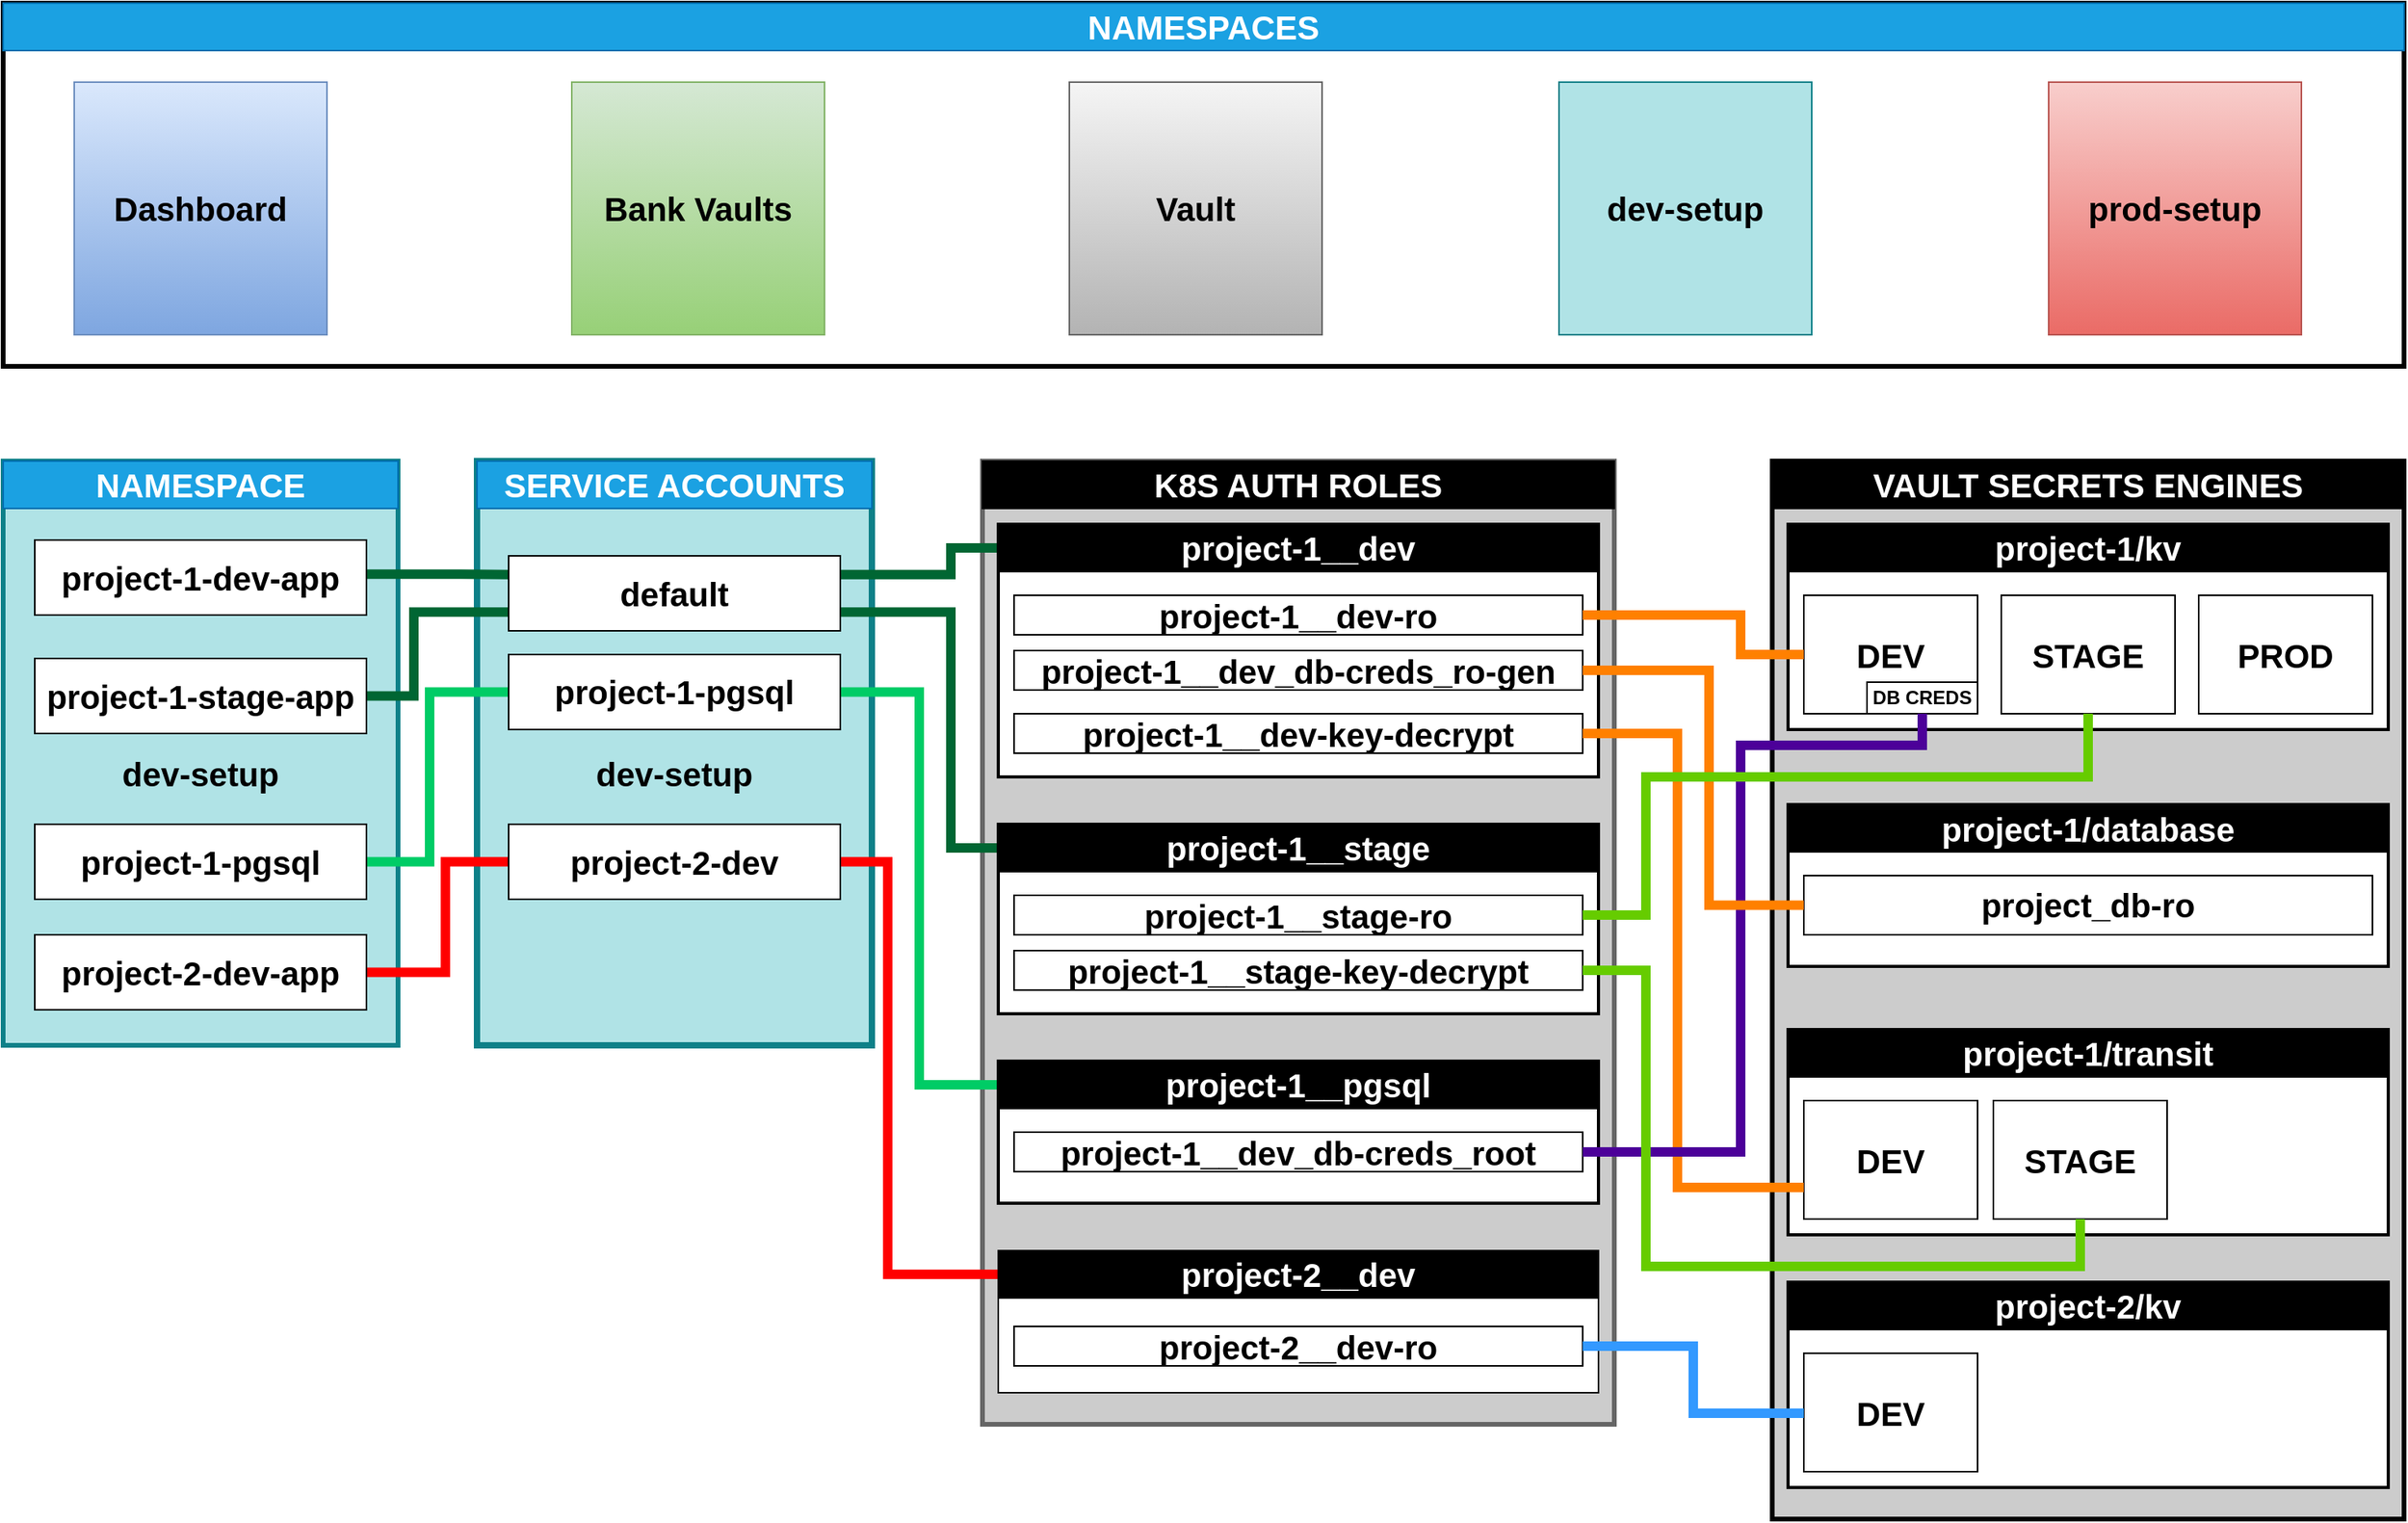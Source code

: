 <mxfile version="14.6.13" type="device"><diagram id="BAF_-7gqzAUOzykMEZvE" name="Page-1"><mxGraphModel dx="2523" dy="2060" grid="1" gridSize="10" guides="1" tooltips="1" connect="1" arrows="1" fold="1" page="1" pageScale="1" pageWidth="850" pageHeight="1100" math="0" shadow="0"><root><mxCell id="0"/><mxCell id="1" parent="0"/><mxCell id="eI4nsN-iS0UbOhHZ_C9s-115" value="&lt;b&gt;&lt;br&gt;dev-setup&lt;/b&gt;" style="rounded=0;whiteSpace=wrap;html=1;fontSize=21;strokeWidth=4;fillColor=#b0e3e6;strokeColor=#0e8088;" parent="1" vertex="1"><mxGeometry x="120" y="280" width="250" height="370" as="geometry"/></mxCell><mxCell id="eI4nsN-iS0UbOhHZ_C9s-113" value="&lt;b&gt;&lt;br&gt;dev-setup&lt;/b&gt;" style="rounded=0;whiteSpace=wrap;html=1;fontSize=21;strokeWidth=3;fillColor=#b0e3e6;strokeColor=#0e8088;" parent="1" vertex="1"><mxGeometry x="-180" y="280" width="250" height="370" as="geometry"/></mxCell><mxCell id="eI4nsN-iS0UbOhHZ_C9s-38" value="" style="rounded=0;whiteSpace=wrap;html=1;strokeWidth=3;" parent="1" vertex="1"><mxGeometry x="-180" y="-10" width="1520" height="230" as="geometry"/></mxCell><mxCell id="eI4nsN-iS0UbOhHZ_C9s-2" value="Bank Vaults" style="whiteSpace=wrap;html=1;aspect=fixed;fontStyle=1;fontSize=21;gradientColor=#97d077;fillColor=#d5e8d4;strokeColor=#82b366;" parent="1" vertex="1"><mxGeometry x="180" y="40" width="160" height="160" as="geometry"/></mxCell><mxCell id="eI4nsN-iS0UbOhHZ_C9s-3" value="Vault" style="whiteSpace=wrap;html=1;aspect=fixed;fontStyle=1;fontSize=21;gradientColor=#b3b3b3;fillColor=#f5f5f5;strokeColor=#666666;" parent="1" vertex="1"><mxGeometry x="495" y="40" width="160" height="160" as="geometry"/></mxCell><mxCell id="eI4nsN-iS0UbOhHZ_C9s-4" value="dev-setup" style="whiteSpace=wrap;html=1;aspect=fixed;fontStyle=1;fontSize=21;fillColor=#b0e3e6;strokeColor=#0e8088;" parent="1" vertex="1"><mxGeometry x="805" y="40" width="160" height="160" as="geometry"/></mxCell><mxCell id="eI4nsN-iS0UbOhHZ_C9s-5" value="prod-setup" style="whiteSpace=wrap;html=1;aspect=fixed;fontStyle=1;fontSize=21;gradientColor=#ea6b66;fillColor=#f8cecc;strokeColor=#b85450;" parent="1" vertex="1"><mxGeometry x="1115" y="40" width="160" height="160" as="geometry"/></mxCell><mxCell id="eI4nsN-iS0UbOhHZ_C9s-20" value="Dashboard" style="whiteSpace=wrap;html=1;aspect=fixed;fontStyle=1;fontSize=21;gradientColor=#7ea6e0;fillColor=#dae8fc;strokeColor=#6c8ebf;" parent="1" vertex="1"><mxGeometry x="-135" y="40" width="160" height="160" as="geometry"/></mxCell><mxCell id="eI4nsN-iS0UbOhHZ_C9s-24" value="SERVICE ACCOUNTS" style="rounded=0;whiteSpace=wrap;html=1;fontStyle=1;fontSize=21;fillColor=#1ba1e2;fontColor=#ffffff;strokeColor=#006EAF;" parent="1" vertex="1"><mxGeometry x="120" y="280" width="250" height="30" as="geometry"/></mxCell><mxCell id="eI4nsN-iS0UbOhHZ_C9s-39" value="NAMESPACES" style="rounded=0;whiteSpace=wrap;html=1;fontStyle=1;fontSize=21;fontColor=#ffffff;fillColor=#1ba1e2;strokeColor=#006EAF;" parent="1" vertex="1"><mxGeometry x="-180" y="-10" width="1520" height="30" as="geometry"/></mxCell><mxCell id="eI4nsN-iS0UbOhHZ_C9s-40" value="" style="rounded=0;whiteSpace=wrap;html=1;strokeWidth=3;fillColor=#CCCCCC;" parent="1" vertex="1"><mxGeometry x="940" y="280" width="400" height="670" as="geometry"/></mxCell><mxCell id="eI4nsN-iS0UbOhHZ_C9s-41" value="VAULT SECRETS ENGINES" style="rounded=0;whiteSpace=wrap;html=1;fillColor=#000000;fontColor=#FFFFFF;fontStyle=1;fontSize=21;" parent="1" vertex="1"><mxGeometry x="940" y="280" width="400" height="30" as="geometry"/></mxCell><mxCell id="eI4nsN-iS0UbOhHZ_C9s-42" value="" style="rounded=0;whiteSpace=wrap;html=1;strokeWidth=2;" parent="1" vertex="1"><mxGeometry x="950" y="320" width="380" height="130" as="geometry"/></mxCell><mxCell id="eI4nsN-iS0UbOhHZ_C9s-43" value="project-1/kv" style="rounded=0;whiteSpace=wrap;html=1;fontStyle=1;fontSize=21;fontColor=#FFFFFF;fillColor=#000000;" parent="1" vertex="1"><mxGeometry x="950" y="320" width="380" height="30" as="geometry"/></mxCell><mxCell id="eI4nsN-iS0UbOhHZ_C9s-44" value="DEV" style="rounded=0;whiteSpace=wrap;html=1;fontStyle=1;fontSize=21;" parent="1" vertex="1"><mxGeometry x="960" y="365" width="110" height="75" as="geometry"/></mxCell><mxCell id="eI4nsN-iS0UbOhHZ_C9s-45" value="STAGE" style="rounded=0;whiteSpace=wrap;html=1;fontStyle=1;fontSize=21;" parent="1" vertex="1"><mxGeometry x="1085" y="365" width="110" height="75" as="geometry"/></mxCell><mxCell id="eI4nsN-iS0UbOhHZ_C9s-46" value="PROD" style="rounded=0;whiteSpace=wrap;html=1;fontStyle=1;fontSize=21;" parent="1" vertex="1"><mxGeometry x="1210" y="365" width="110" height="75" as="geometry"/></mxCell><mxCell id="eI4nsN-iS0UbOhHZ_C9s-47" value="" style="rounded=0;whiteSpace=wrap;html=1;strokeWidth=2;" parent="1" vertex="1"><mxGeometry x="950" y="800" width="380" height="130" as="geometry"/></mxCell><mxCell id="eI4nsN-iS0UbOhHZ_C9s-48" value="project-2/kv" style="rounded=0;whiteSpace=wrap;html=1;fillColor=#000000;fontStyle=1;fontSize=21;fontColor=#FFFFFF;" parent="1" vertex="1"><mxGeometry x="950" y="800" width="380" height="30" as="geometry"/></mxCell><mxCell id="eI4nsN-iS0UbOhHZ_C9s-49" value="DEV" style="rounded=0;whiteSpace=wrap;html=1;fontStyle=1;fontSize=21;" parent="1" vertex="1"><mxGeometry x="960" y="845" width="110" height="75" as="geometry"/></mxCell><mxCell id="eI4nsN-iS0UbOhHZ_C9s-59" value="" style="rounded=0;whiteSpace=wrap;html=1;strokeWidth=2;" parent="1" vertex="1"><mxGeometry x="950" y="640" width="380" height="130" as="geometry"/></mxCell><mxCell id="eI4nsN-iS0UbOhHZ_C9s-60" value="project-1/transit" style="rounded=0;whiteSpace=wrap;html=1;fontStyle=1;fillColor=#000000;fontColor=#FFFFFF;fontSize=21;" parent="1" vertex="1"><mxGeometry x="950" y="640" width="380" height="30" as="geometry"/></mxCell><mxCell id="eI4nsN-iS0UbOhHZ_C9s-61" value="DEV" style="rounded=0;whiteSpace=wrap;html=1;fontStyle=1;fontSize=21;" parent="1" vertex="1"><mxGeometry x="960" y="685" width="110" height="75" as="geometry"/></mxCell><mxCell id="eI4nsN-iS0UbOhHZ_C9s-62" value="STAGE" style="rounded=0;whiteSpace=wrap;html=1;fontStyle=1;fontSize=21;" parent="1" vertex="1"><mxGeometry x="1080" y="685" width="110" height="75" as="geometry"/></mxCell><mxCell id="eI4nsN-iS0UbOhHZ_C9s-68" value="DB CREDS" style="rounded=0;whiteSpace=wrap;html=1;fontStyle=1" parent="1" vertex="1"><mxGeometry x="1000" y="420" width="70" height="20" as="geometry"/></mxCell><mxCell id="eI4nsN-iS0UbOhHZ_C9s-74" value="NAMESPACE" style="rounded=0;whiteSpace=wrap;html=1;fontSize=21;fontColor=#ffffff;fillColor=#1ba1e2;strokeColor=#006EAF;fontStyle=1" parent="1" vertex="1"><mxGeometry x="-180" y="280" width="250" height="30" as="geometry"/></mxCell><mxCell id="eI4nsN-iS0UbOhHZ_C9s-75" value="" style="rounded=0;whiteSpace=wrap;html=1;strokeWidth=3;strokeColor=#666666;fontColor=#333333;fillColor=#CCCCCC;" parent="1" vertex="1"><mxGeometry x="440" y="280" width="400" height="610" as="geometry"/></mxCell><mxCell id="eI4nsN-iS0UbOhHZ_C9s-76" value="K8S AUTH ROLES" style="rounded=0;whiteSpace=wrap;html=1;fillColor=#000000;fontColor=#FFFFFF;fontStyle=1;fontSize=21;" parent="1" vertex="1"><mxGeometry x="440" y="280" width="400" height="30" as="geometry"/></mxCell><mxCell id="eI4nsN-iS0UbOhHZ_C9s-129" style="edgeStyle=orthogonalEdgeStyle;rounded=0;orthogonalLoop=1;jettySize=auto;html=1;exitX=0;exitY=0.5;exitDx=0;exitDy=0;entryX=1;entryY=0.25;entryDx=0;entryDy=0;fontSize=21;fontColor=#FFFFFF;endArrow=none;endFill=0;strokeWidth=6;strokeColor=#006633;" parent="1" source="eI4nsN-iS0UbOhHZ_C9s-78" target="eI4nsN-iS0UbOhHZ_C9s-117" edge="1"><mxGeometry relative="1" as="geometry"><Array as="points"><mxPoint x="420" y="335"/><mxPoint x="420" y="352"/></Array></mxGeometry></mxCell><mxCell id="eI4nsN-iS0UbOhHZ_C9s-77" value="" style="rounded=0;whiteSpace=wrap;html=1;strokeWidth=2;" parent="1" vertex="1"><mxGeometry x="450" y="320" width="380" height="160" as="geometry"/></mxCell><mxCell id="eI4nsN-iS0UbOhHZ_C9s-78" value="project-1__dev" style="rounded=0;whiteSpace=wrap;html=1;fontStyle=1;fontSize=21;fontColor=#FFFFFF;fillColor=#000000;" parent="1" vertex="1"><mxGeometry x="450" y="320" width="380" height="30" as="geometry"/></mxCell><mxCell id="eI4nsN-iS0UbOhHZ_C9s-79" value="&lt;span class=&quot;pl-s&quot;&gt;&lt;span class=&quot;pl-pds&quot;&gt;&lt;/span&gt;project-1__dev-ro&lt;/span&gt;" style="rounded=0;whiteSpace=wrap;html=1;fontStyle=1;fontSize=21;" parent="1" vertex="1"><mxGeometry x="460" y="365" width="360" height="25" as="geometry"/></mxCell><mxCell id="eI4nsN-iS0UbOhHZ_C9s-130" style="edgeStyle=orthogonalEdgeStyle;rounded=0;orthogonalLoop=1;jettySize=auto;html=1;exitX=0;exitY=0.5;exitDx=0;exitDy=0;entryX=1;entryY=0.75;entryDx=0;entryDy=0;fontSize=21;fontColor=#FFFFFF;endArrow=none;endFill=0;strokeWidth=6;strokeColor=#006633;" parent="1" source="eI4nsN-iS0UbOhHZ_C9s-86" target="eI4nsN-iS0UbOhHZ_C9s-117" edge="1"><mxGeometry relative="1" as="geometry"><Array as="points"><mxPoint x="420" y="525"/><mxPoint x="420" y="376"/></Array></mxGeometry></mxCell><mxCell id="eI4nsN-iS0UbOhHZ_C9s-85" value="" style="rounded=0;whiteSpace=wrap;html=1;strokeWidth=2;" parent="1" vertex="1"><mxGeometry x="450" y="510" width="380" height="120" as="geometry"/></mxCell><mxCell id="eI4nsN-iS0UbOhHZ_C9s-86" value="project-1__stage" style="rounded=0;whiteSpace=wrap;html=1;fontStyle=1;fillColor=#000000;fontColor=#FFFFFF;fontSize=21;" parent="1" vertex="1"><mxGeometry x="450" y="510" width="380" height="30" as="geometry"/></mxCell><mxCell id="eI4nsN-iS0UbOhHZ_C9s-131" style="edgeStyle=orthogonalEdgeStyle;rounded=0;orthogonalLoop=1;jettySize=auto;html=1;exitX=0;exitY=0.5;exitDx=0;exitDy=0;entryX=1;entryY=0.5;entryDx=0;entryDy=0;fontSize=21;fontColor=#FFFFFF;endArrow=none;endFill=0;strokeWidth=6;strokeColor=#00CC66;" parent="1" source="eI4nsN-iS0UbOhHZ_C9s-91" target="eI4nsN-iS0UbOhHZ_C9s-116" edge="1"><mxGeometry relative="1" as="geometry"><Array as="points"><mxPoint x="400" y="675"/><mxPoint x="400" y="426"/></Array></mxGeometry></mxCell><mxCell id="eI4nsN-iS0UbOhHZ_C9s-90" value="" style="rounded=0;whiteSpace=wrap;html=1;strokeWidth=2;" parent="1" vertex="1"><mxGeometry x="450" y="660" width="380" height="90" as="geometry"/></mxCell><mxCell id="eI4nsN-iS0UbOhHZ_C9s-91" value="project-1__pgsql" style="rounded=0;whiteSpace=wrap;html=1;fillColor=#000000;fontStyle=1;fontSize=21;fontColor=#FFFFFF;" parent="1" vertex="1"><mxGeometry x="450" y="660" width="380" height="30" as="geometry"/></mxCell><mxCell id="eI4nsN-iS0UbOhHZ_C9s-132" style="edgeStyle=orthogonalEdgeStyle;rounded=0;orthogonalLoop=1;jettySize=auto;html=1;exitX=0;exitY=0.5;exitDx=0;exitDy=0;entryX=1;entryY=0.5;entryDx=0;entryDy=0;fontSize=21;fontColor=#FFFFFF;endArrow=none;endFill=0;strokeWidth=6;strokeColor=#FF0000;" parent="1" source="eI4nsN-iS0UbOhHZ_C9s-94" target="eI4nsN-iS0UbOhHZ_C9s-118" edge="1"><mxGeometry relative="1" as="geometry"><Array as="points"><mxPoint x="380" y="795"/><mxPoint x="380" y="534"/></Array></mxGeometry></mxCell><mxCell id="eI4nsN-iS0UbOhHZ_C9s-93" value="" style="rounded=0;whiteSpace=wrap;html=1;" parent="1" vertex="1"><mxGeometry x="450" y="780" width="380" height="90" as="geometry"/></mxCell><mxCell id="eI4nsN-iS0UbOhHZ_C9s-94" value="project-2__dev" style="rounded=0;whiteSpace=wrap;html=1;fillColor=#000000;fontStyle=1;fontSize=21;fontColor=#FFFFFF;" parent="1" vertex="1"><mxGeometry x="450" y="780" width="380" height="30" as="geometry"/></mxCell><mxCell id="eI4nsN-iS0UbOhHZ_C9s-96" value="project-1__dev_db-creds_ro-gen" style="rounded=0;whiteSpace=wrap;html=1;fontStyle=1;fontSize=21;" parent="1" vertex="1"><mxGeometry x="460" y="400" width="360" height="25" as="geometry"/></mxCell><mxCell id="eI4nsN-iS0UbOhHZ_C9s-97" value="&lt;span class=&quot;pl-s&quot;&gt;&lt;span class=&quot;pl-pds&quot;&gt;&lt;/span&gt;project-1__stage-ro&lt;/span&gt;" style="rounded=0;whiteSpace=wrap;html=1;fontStyle=1;fontSize=21;" parent="1" vertex="1"><mxGeometry x="460" y="555" width="360" height="25" as="geometry"/></mxCell><mxCell id="eI4nsN-iS0UbOhHZ_C9s-98" value="&lt;span class=&quot;pl-s&quot;&gt;project-1__stage-key-decrypt&lt;span class=&quot;pl-pds&quot;&gt;&lt;/span&gt;&lt;/span&gt;" style="rounded=0;whiteSpace=wrap;html=1;fontStyle=1;fontSize=21;" parent="1" vertex="1"><mxGeometry x="460" y="590.0" width="360" height="25" as="geometry"/></mxCell><mxCell id="eI4nsN-iS0UbOhHZ_C9s-101" value="&lt;span class=&quot;pl-s&quot;&gt;project-1__dev_db-creds_root&lt;span class=&quot;pl-pds&quot;&gt;&lt;/span&gt;&lt;/span&gt;" style="rounded=0;whiteSpace=wrap;html=1;fontStyle=1;fontSize=21;" parent="1" vertex="1"><mxGeometry x="460" y="705" width="360" height="25" as="geometry"/></mxCell><mxCell id="eI4nsN-iS0UbOhHZ_C9s-103" value="&lt;span class=&quot;pl-s&quot;&gt;&lt;span class=&quot;pl-pds&quot;&gt;&lt;/span&gt;project-2__dev-ro&lt;/span&gt;" style="rounded=0;whiteSpace=wrap;html=1;fontStyle=1;fontSize=21;" parent="1" vertex="1"><mxGeometry x="460" y="828" width="360" height="25" as="geometry"/></mxCell><mxCell id="eI4nsN-iS0UbOhHZ_C9s-120" style="edgeStyle=orthogonalEdgeStyle;rounded=0;orthogonalLoop=1;jettySize=auto;html=1;exitX=0.998;exitY=0.455;exitDx=0;exitDy=0;entryX=0;entryY=0.25;entryDx=0;entryDy=0;fontSize=21;fontColor=#FFFFFF;strokeWidth=6;exitPerimeter=0;endArrow=none;endFill=0;strokeColor=#006633;" parent="1" source="eI4nsN-iS0UbOhHZ_C9s-107" target="eI4nsN-iS0UbOhHZ_C9s-117" edge="1"><mxGeometry relative="1" as="geometry"><Array as="points"><mxPoint x="110" y="352"/><mxPoint x="110" y="352"/></Array></mxGeometry></mxCell><mxCell id="eI4nsN-iS0UbOhHZ_C9s-107" value="project-1-dev-app" style="rounded=0;whiteSpace=wrap;html=1;fontSize=21;strokeWidth=1;fontStyle=1" parent="1" vertex="1"><mxGeometry x="-160" y="330" width="210" height="47.5" as="geometry"/></mxCell><mxCell id="eI4nsN-iS0UbOhHZ_C9s-121" style="edgeStyle=orthogonalEdgeStyle;rounded=0;orthogonalLoop=1;jettySize=auto;html=1;exitX=1;exitY=0.5;exitDx=0;exitDy=0;entryX=0;entryY=0.75;entryDx=0;entryDy=0;fontSize=21;fontColor=#FFFFFF;strokeWidth=6;endArrow=none;endFill=0;strokeColor=#006633;" parent="1" source="eI4nsN-iS0UbOhHZ_C9s-108" target="eI4nsN-iS0UbOhHZ_C9s-117" edge="1"><mxGeometry relative="1" as="geometry"><Array as="points"><mxPoint x="80" y="429"/><mxPoint x="80" y="376"/></Array></mxGeometry></mxCell><mxCell id="eI4nsN-iS0UbOhHZ_C9s-108" value="project-1-stage-app" style="rounded=0;whiteSpace=wrap;html=1;fontSize=21;strokeWidth=1;fontStyle=1" parent="1" vertex="1"><mxGeometry x="-160" y="405" width="210" height="47.5" as="geometry"/></mxCell><mxCell id="eI4nsN-iS0UbOhHZ_C9s-122" style="edgeStyle=orthogonalEdgeStyle;rounded=0;orthogonalLoop=1;jettySize=auto;html=1;exitX=1;exitY=0.5;exitDx=0;exitDy=0;entryX=0;entryY=0.5;entryDx=0;entryDy=0;fontSize=21;fontColor=#FFFFFF;strokeWidth=6;endArrow=none;endFill=0;strokeColor=#00CC66;" parent="1" source="eI4nsN-iS0UbOhHZ_C9s-112" target="eI4nsN-iS0UbOhHZ_C9s-116" edge="1"><mxGeometry relative="1" as="geometry"><Array as="points"><mxPoint x="90" y="534"/><mxPoint x="90" y="426"/></Array></mxGeometry></mxCell><mxCell id="eI4nsN-iS0UbOhHZ_C9s-112" value="project-1-pgsql" style="rounded=0;whiteSpace=wrap;html=1;fontSize=21;strokeWidth=1;fontStyle=1" parent="1" vertex="1"><mxGeometry x="-160" y="510" width="210" height="47.5" as="geometry"/></mxCell><mxCell id="eI4nsN-iS0UbOhHZ_C9s-123" style="edgeStyle=orthogonalEdgeStyle;rounded=0;orthogonalLoop=1;jettySize=auto;html=1;exitX=1;exitY=0.5;exitDx=0;exitDy=0;entryX=0;entryY=0.5;entryDx=0;entryDy=0;fontSize=21;fontColor=#FFFFFF;strokeWidth=6;endArrow=none;endFill=0;strokeColor=#FF0000;" parent="1" source="eI4nsN-iS0UbOhHZ_C9s-114" target="eI4nsN-iS0UbOhHZ_C9s-118" edge="1"><mxGeometry relative="1" as="geometry"><Array as="points"><mxPoint x="100" y="604"/><mxPoint x="100" y="534"/></Array></mxGeometry></mxCell><mxCell id="eI4nsN-iS0UbOhHZ_C9s-114" value="project-2-dev-app" style="rounded=0;whiteSpace=wrap;html=1;fontSize=21;strokeWidth=1;fontStyle=1" parent="1" vertex="1"><mxGeometry x="-160" y="580" width="210" height="47.5" as="geometry"/></mxCell><mxCell id="eI4nsN-iS0UbOhHZ_C9s-116" value="project-1-pgsql" style="rounded=0;whiteSpace=wrap;html=1;fontSize=21;strokeWidth=1;fontStyle=1" parent="1" vertex="1"><mxGeometry x="140" y="402.5" width="210" height="47.5" as="geometry"/></mxCell><mxCell id="eI4nsN-iS0UbOhHZ_C9s-117" value="default" style="rounded=0;whiteSpace=wrap;html=1;fontSize=21;strokeWidth=1;fontStyle=1" parent="1" vertex="1"><mxGeometry x="140" y="340" width="210" height="47.5" as="geometry"/></mxCell><mxCell id="eI4nsN-iS0UbOhHZ_C9s-118" value="project-2-dev" style="rounded=0;whiteSpace=wrap;html=1;fontSize=21;strokeWidth=1;fontStyle=1" parent="1" vertex="1"><mxGeometry x="140" y="510" width="210" height="47.5" as="geometry"/></mxCell><mxCell id="2XdNPjoH4GsQAgy4dsem-1" value="&lt;span class=&quot;pl-s&quot;&gt;project-1__dev-key-decrypt&lt;span class=&quot;pl-pds&quot;&gt;&lt;/span&gt;&lt;/span&gt;" style="rounded=0;whiteSpace=wrap;html=1;fontStyle=1;fontSize=21;" vertex="1" parent="1"><mxGeometry x="460" y="440" width="360" height="25" as="geometry"/></mxCell><mxCell id="2XdNPjoH4GsQAgy4dsem-2" value="" style="rounded=0;whiteSpace=wrap;html=1;strokeWidth=2;" vertex="1" parent="1"><mxGeometry x="950" y="497.5" width="380" height="102.5" as="geometry"/></mxCell><mxCell id="2XdNPjoH4GsQAgy4dsem-3" value="project-1/database" style="rounded=0;whiteSpace=wrap;html=1;fontStyle=1;fillColor=#000000;fontColor=#FFFFFF;fontSize=21;" vertex="1" parent="1"><mxGeometry x="950" y="497.5" width="380" height="30" as="geometry"/></mxCell><mxCell id="2XdNPjoH4GsQAgy4dsem-4" value="project_db-ro" style="rounded=0;whiteSpace=wrap;html=1;fontStyle=1;fontSize=21;" vertex="1" parent="1"><mxGeometry x="960" y="542.5" width="360" height="37.5" as="geometry"/></mxCell><mxCell id="eI4nsN-iS0UbOhHZ_C9s-138" style="edgeStyle=orthogonalEdgeStyle;rounded=0;orthogonalLoop=1;jettySize=auto;html=1;exitX=1;exitY=0.5;exitDx=0;exitDy=0;fontSize=21;fontColor=#FFFFFF;endArrow=none;endFill=0;strokeWidth=6;strokeColor=#FF8000;" parent="1" source="2XdNPjoH4GsQAgy4dsem-1" edge="1"><mxGeometry relative="1" as="geometry"><Array as="points"><mxPoint x="880" y="453"/><mxPoint x="880" y="740"/><mxPoint x="960" y="740"/></Array><mxPoint x="960" y="740" as="targetPoint"/></mxGeometry></mxCell><mxCell id="eI4nsN-iS0UbOhHZ_C9s-137" style="edgeStyle=orthogonalEdgeStyle;rounded=0;orthogonalLoop=1;jettySize=auto;html=1;exitX=1;exitY=0.5;exitDx=0;exitDy=0;entryX=0;entryY=0.5;entryDx=0;entryDy=0;fontSize=21;fontColor=#FFFFFF;endArrow=none;endFill=0;strokeWidth=6;strokeColor=#FF8000;" parent="1" source="eI4nsN-iS0UbOhHZ_C9s-79" target="eI4nsN-iS0UbOhHZ_C9s-44" edge="1"><mxGeometry relative="1" as="geometry"><Array as="points"><mxPoint x="920" y="378"/><mxPoint x="920" y="403"/></Array></mxGeometry></mxCell><mxCell id="eI4nsN-iS0UbOhHZ_C9s-136" style="edgeStyle=orthogonalEdgeStyle;rounded=0;orthogonalLoop=1;jettySize=auto;html=1;exitX=1;exitY=0.5;exitDx=0;exitDy=0;entryX=0;entryY=0.5;entryDx=0;entryDy=0;fontSize=21;fontColor=#FFFFFF;endArrow=none;endFill=0;strokeWidth=6;strokeColor=#3399FF;" parent="1" source="eI4nsN-iS0UbOhHZ_C9s-103" target="eI4nsN-iS0UbOhHZ_C9s-49" edge="1"><mxGeometry relative="1" as="geometry"><Array as="points"><mxPoint x="890" y="840"/><mxPoint x="890" y="883"/><mxPoint x="960" y="883"/></Array></mxGeometry></mxCell><mxCell id="eI4nsN-iS0UbOhHZ_C9s-135" style="edgeStyle=orthogonalEdgeStyle;rounded=0;orthogonalLoop=1;jettySize=auto;html=1;exitX=1;exitY=0.5;exitDx=0;exitDy=0;entryX=0.5;entryY=1;entryDx=0;entryDy=0;fontSize=21;fontColor=#FFFFFF;endArrow=none;endFill=0;strokeWidth=6;strokeColor=#4C0099;" parent="1" source="eI4nsN-iS0UbOhHZ_C9s-101" target="eI4nsN-iS0UbOhHZ_C9s-68" edge="1"><mxGeometry relative="1" as="geometry"><Array as="points"><mxPoint x="920" y="718"/><mxPoint x="920" y="460"/><mxPoint x="1035" y="460"/></Array></mxGeometry></mxCell><mxCell id="2XdNPjoH4GsQAgy4dsem-6" style="edgeStyle=orthogonalEdgeStyle;rounded=0;orthogonalLoop=1;jettySize=auto;html=1;exitX=1;exitY=0.5;exitDx=0;exitDy=0;entryX=0;entryY=0.5;entryDx=0;entryDy=0;strokeColor=#FF8000;strokeWidth=6;endArrow=none;endFill=0;" edge="1" parent="1" source="eI4nsN-iS0UbOhHZ_C9s-96" target="2XdNPjoH4GsQAgy4dsem-4"><mxGeometry relative="1" as="geometry"><Array as="points"><mxPoint x="900" y="413"/><mxPoint x="900" y="561"/></Array></mxGeometry></mxCell><mxCell id="eI4nsN-iS0UbOhHZ_C9s-139" style="edgeStyle=orthogonalEdgeStyle;rounded=0;orthogonalLoop=1;jettySize=auto;html=1;exitX=1;exitY=0.5;exitDx=0;exitDy=0;entryX=0.5;entryY=1;entryDx=0;entryDy=0;fontSize=21;fontColor=#FFFFFF;endArrow=none;endFill=0;strokeWidth=6;strokeColor=#66CC00;" parent="1" source="eI4nsN-iS0UbOhHZ_C9s-98" target="eI4nsN-iS0UbOhHZ_C9s-62" edge="1"><mxGeometry relative="1" as="geometry"><Array as="points"><mxPoint x="860" y="603"/><mxPoint x="860" y="790"/><mxPoint x="1135" y="790"/></Array></mxGeometry></mxCell><mxCell id="eI4nsN-iS0UbOhHZ_C9s-134" style="edgeStyle=orthogonalEdgeStyle;rounded=0;orthogonalLoop=1;jettySize=auto;html=1;exitX=1;exitY=0.5;exitDx=0;exitDy=0;entryX=0.5;entryY=1;entryDx=0;entryDy=0;fontSize=21;fontColor=#FFFFFF;endArrow=none;endFill=0;strokeWidth=6;strokeColor=#66CC00;" parent="1" source="eI4nsN-iS0UbOhHZ_C9s-97" target="eI4nsN-iS0UbOhHZ_C9s-45" edge="1"><mxGeometry relative="1" as="geometry"><Array as="points"><mxPoint x="860" y="568"/><mxPoint x="860" y="480"/><mxPoint x="1140" y="480"/></Array></mxGeometry></mxCell></root></mxGraphModel></diagram></mxfile>